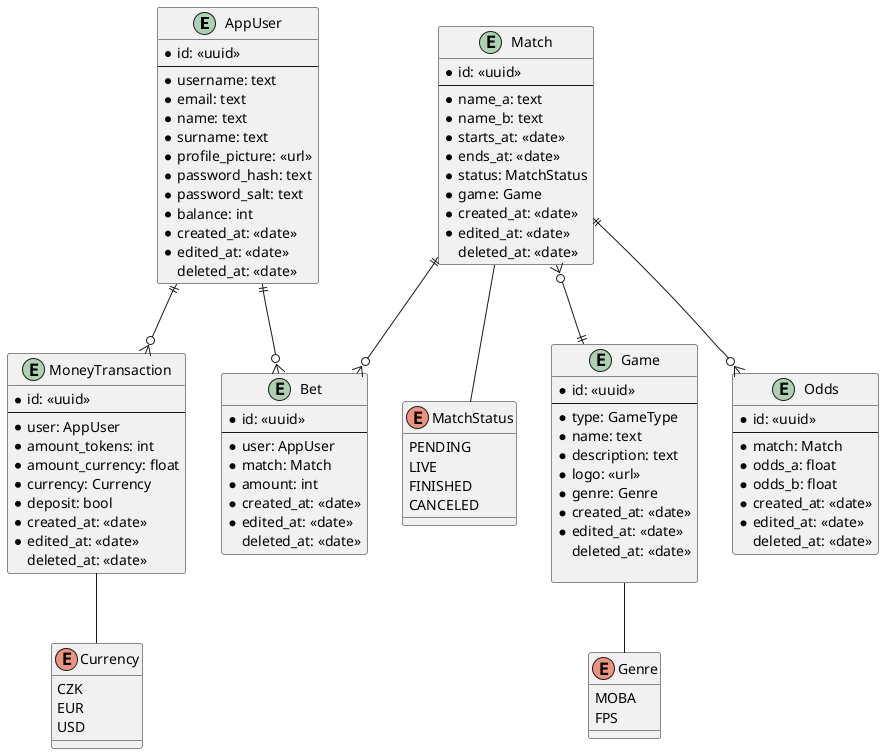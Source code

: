 @startuml starbet-live

entity AppUser {
    * id: <<uuid>>
    ---
    * username: text
    * email: text
    * name: text
    * surname: text
    * profile_picture: <<url>>
    * password_hash: text
    * password_salt: text
    * balance: int
    * created_at: <<date>>
    * edited_at: <<date>>
    deleted_at: <<date>>
}

entity Match {
    * id: <<uuid>>
    ---
    * name_a: text
    * name_b: text
    * starts_at: <<date>>
    * ends_at: <<date>>
    * status: MatchStatus
    * game: Game
    * created_at: <<date>>
    * edited_at: <<date>>
    deleted_at: <<date>>
}

enum MatchStatus {
    PENDING
    LIVE
    FINISHED
    CANCELED
}

entity Game {
    * id: <<uuid>>
    ---
    * type: GameType
    * name: text
    * description: text
    * logo: <<url>>
    * genre: Genre
    * created_at: <<date>>
    * edited_at: <<date>>
    deleted_at: <<date>>

}

entity Bet {
    * id: <<uuid>>
    ---
    * user: AppUser
    * match: Match
    * amount: int
    * created_at: <<date>>
    * edited_at: <<date>>
    deleted_at: <<date>>
}

entity Odds {
    * id: <<uuid>>
    ---
    * match: Match
    * odds_a: float
    * odds_b: float
    * created_at: <<date>>
    * edited_at: <<date>>
    deleted_at: <<date>>
}

entity MoneyTransaction {
    * id: <<uuid>>
    ---
    * user: AppUser
    * amount_tokens: int
    * amount_currency: float
    * currency: Currency
    * deposit: bool
    * created_at: <<date>>
    * edited_at: <<date>>
    deleted_at: <<date>>
}

enum Currency {
    CZK
    EUR
    USD
}

enum Genre {
    MOBA
    FPS
}

Match }o--|| Game
Match ||--o{ Bet
Match ||--o{ Odds
AppUser ||--o{ Bet
AppUser ||--o{ MoneyTransaction
Match -- MatchStatus
Game -- Genre
MoneyTransaction -- Currency

@enduml